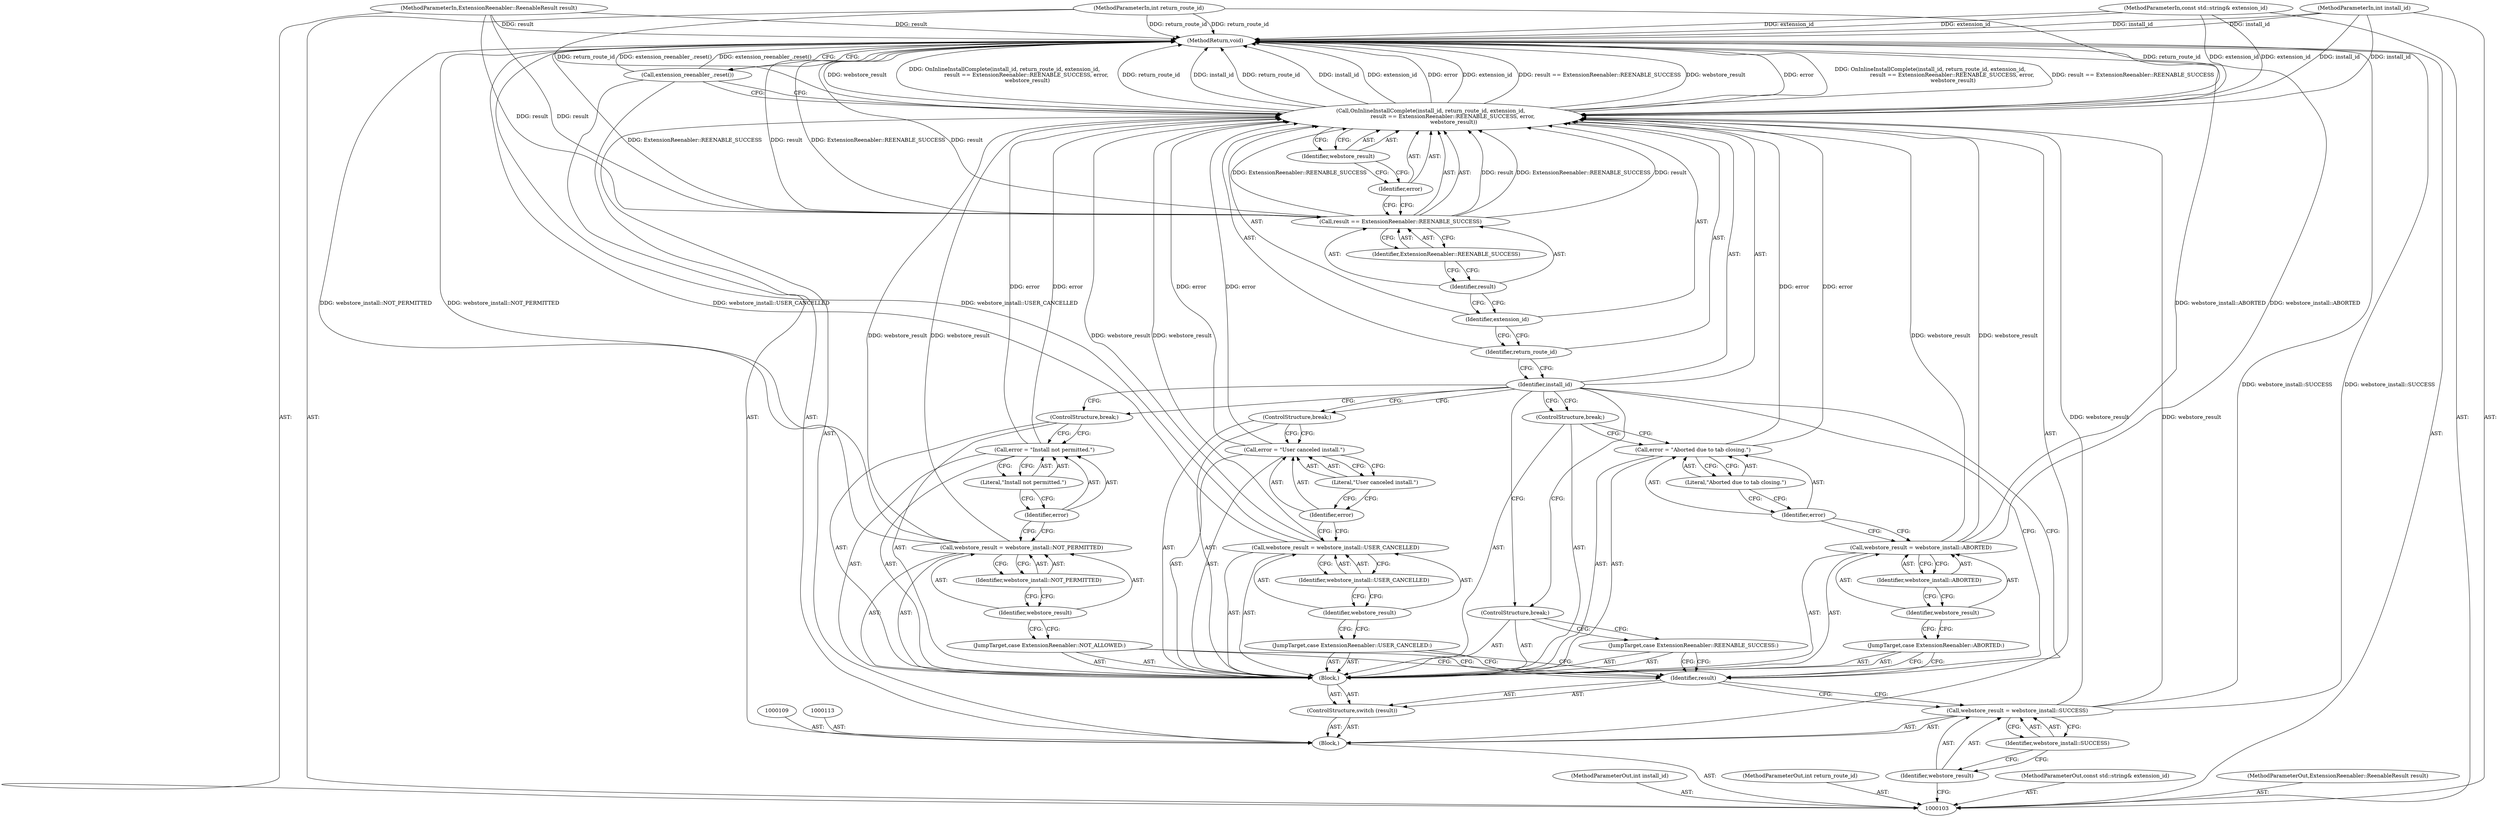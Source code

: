 digraph "0_Chrome_d30a8bd191f17b61938fc87890bffc80049b0774_2" {
"1000153" [label="(MethodReturn,void)"];
"1000104" [label="(MethodParameterIn,int install_id)"];
"1000185" [label="(MethodParameterOut,int install_id)"];
"1000119" [label="(JumpTarget,case ExtensionReenabler::USER_CANCELED:)"];
"1000122" [label="(Identifier,webstore_install::USER_CANCELLED)"];
"1000120" [label="(Call,webstore_result = webstore_install::USER_CANCELLED)"];
"1000121" [label="(Identifier,webstore_result)"];
"1000125" [label="(Literal,\"User canceled install.\")"];
"1000123" [label="(Call,error = \"User canceled install.\")"];
"1000124" [label="(Identifier,error)"];
"1000126" [label="(ControlStructure,break;)"];
"1000127" [label="(JumpTarget,case ExtensionReenabler::NOT_ALLOWED:)"];
"1000130" [label="(Identifier,webstore_install::NOT_PERMITTED)"];
"1000128" [label="(Call,webstore_result = webstore_install::NOT_PERMITTED)"];
"1000129" [label="(Identifier,webstore_result)"];
"1000133" [label="(Literal,\"Install not permitted.\")"];
"1000131" [label="(Call,error = \"Install not permitted.\")"];
"1000132" [label="(Identifier,error)"];
"1000134" [label="(ControlStructure,break;)"];
"1000135" [label="(JumpTarget,case ExtensionReenabler::ABORTED:)"];
"1000138" [label="(Identifier,webstore_install::ABORTED)"];
"1000136" [label="(Call,webstore_result = webstore_install::ABORTED)"];
"1000137" [label="(Identifier,webstore_result)"];
"1000105" [label="(MethodParameterIn,int return_route_id)"];
"1000186" [label="(MethodParameterOut,int return_route_id)"];
"1000141" [label="(Literal,\"Aborted due to tab closing.\")"];
"1000139" [label="(Call,error = \"Aborted due to tab closing.\")"];
"1000140" [label="(Identifier,error)"];
"1000142" [label="(ControlStructure,break;)"];
"1000143" [label="(Call,OnInlineInstallComplete(install_id, return_route_id, extension_id,\n                          result == ExtensionReenabler::REENABLE_SUCCESS, error,\n                           webstore_result))"];
"1000144" [label="(Identifier,install_id)"];
"1000145" [label="(Identifier,return_route_id)"];
"1000146" [label="(Identifier,extension_id)"];
"1000147" [label="(Call,result == ExtensionReenabler::REENABLE_SUCCESS)"];
"1000148" [label="(Identifier,result)"];
"1000149" [label="(Identifier,ExtensionReenabler::REENABLE_SUCCESS)"];
"1000150" [label="(Identifier,error)"];
"1000151" [label="(Identifier,webstore_result)"];
"1000152" [label="(Call,extension_reenabler_.reset())"];
"1000106" [label="(MethodParameterIn,const std::string& extension_id)"];
"1000187" [label="(MethodParameterOut,const std::string& extension_id)"];
"1000107" [label="(MethodParameterIn,ExtensionReenabler::ReenableResult result)"];
"1000188" [label="(MethodParameterOut,ExtensionReenabler::ReenableResult result)"];
"1000108" [label="(Block,)"];
"1000110" [label="(Call,webstore_result = webstore_install::SUCCESS)"];
"1000111" [label="(Identifier,webstore_result)"];
"1000112" [label="(Identifier,webstore_install::SUCCESS)"];
"1000115" [label="(Identifier,result)"];
"1000116" [label="(Block,)"];
"1000114" [label="(ControlStructure,switch (result))"];
"1000117" [label="(JumpTarget,case ExtensionReenabler::REENABLE_SUCCESS:)"];
"1000118" [label="(ControlStructure,break;)"];
"1000153" -> "1000103"  [label="AST: "];
"1000153" -> "1000152"  [label="CFG: "];
"1000128" -> "1000153"  [label="DDG: webstore_install::NOT_PERMITTED"];
"1000104" -> "1000153"  [label="DDG: install_id"];
"1000105" -> "1000153"  [label="DDG: return_route_id"];
"1000152" -> "1000153"  [label="DDG: extension_reenabler_.reset()"];
"1000143" -> "1000153"  [label="DDG: install_id"];
"1000143" -> "1000153"  [label="DDG: error"];
"1000143" -> "1000153"  [label="DDG: extension_id"];
"1000143" -> "1000153"  [label="DDG: result == ExtensionReenabler::REENABLE_SUCCESS"];
"1000143" -> "1000153"  [label="DDG: webstore_result"];
"1000143" -> "1000153"  [label="DDG: OnInlineInstallComplete(install_id, return_route_id, extension_id,\n                          result == ExtensionReenabler::REENABLE_SUCCESS, error,\n                           webstore_result)"];
"1000143" -> "1000153"  [label="DDG: return_route_id"];
"1000110" -> "1000153"  [label="DDG: webstore_install::SUCCESS"];
"1000106" -> "1000153"  [label="DDG: extension_id"];
"1000107" -> "1000153"  [label="DDG: result"];
"1000147" -> "1000153"  [label="DDG: ExtensionReenabler::REENABLE_SUCCESS"];
"1000147" -> "1000153"  [label="DDG: result"];
"1000120" -> "1000153"  [label="DDG: webstore_install::USER_CANCELLED"];
"1000136" -> "1000153"  [label="DDG: webstore_install::ABORTED"];
"1000104" -> "1000103"  [label="AST: "];
"1000104" -> "1000153"  [label="DDG: install_id"];
"1000104" -> "1000143"  [label="DDG: install_id"];
"1000185" -> "1000103"  [label="AST: "];
"1000119" -> "1000116"  [label="AST: "];
"1000119" -> "1000115"  [label="CFG: "];
"1000121" -> "1000119"  [label="CFG: "];
"1000122" -> "1000120"  [label="AST: "];
"1000122" -> "1000121"  [label="CFG: "];
"1000120" -> "1000122"  [label="CFG: "];
"1000120" -> "1000116"  [label="AST: "];
"1000120" -> "1000122"  [label="CFG: "];
"1000121" -> "1000120"  [label="AST: "];
"1000122" -> "1000120"  [label="AST: "];
"1000124" -> "1000120"  [label="CFG: "];
"1000120" -> "1000153"  [label="DDG: webstore_install::USER_CANCELLED"];
"1000120" -> "1000143"  [label="DDG: webstore_result"];
"1000121" -> "1000120"  [label="AST: "];
"1000121" -> "1000119"  [label="CFG: "];
"1000122" -> "1000121"  [label="CFG: "];
"1000125" -> "1000123"  [label="AST: "];
"1000125" -> "1000124"  [label="CFG: "];
"1000123" -> "1000125"  [label="CFG: "];
"1000123" -> "1000116"  [label="AST: "];
"1000123" -> "1000125"  [label="CFG: "];
"1000124" -> "1000123"  [label="AST: "];
"1000125" -> "1000123"  [label="AST: "];
"1000126" -> "1000123"  [label="CFG: "];
"1000123" -> "1000143"  [label="DDG: error"];
"1000124" -> "1000123"  [label="AST: "];
"1000124" -> "1000120"  [label="CFG: "];
"1000125" -> "1000124"  [label="CFG: "];
"1000126" -> "1000116"  [label="AST: "];
"1000126" -> "1000123"  [label="CFG: "];
"1000144" -> "1000126"  [label="CFG: "];
"1000127" -> "1000116"  [label="AST: "];
"1000127" -> "1000115"  [label="CFG: "];
"1000129" -> "1000127"  [label="CFG: "];
"1000130" -> "1000128"  [label="AST: "];
"1000130" -> "1000129"  [label="CFG: "];
"1000128" -> "1000130"  [label="CFG: "];
"1000128" -> "1000116"  [label="AST: "];
"1000128" -> "1000130"  [label="CFG: "];
"1000129" -> "1000128"  [label="AST: "];
"1000130" -> "1000128"  [label="AST: "];
"1000132" -> "1000128"  [label="CFG: "];
"1000128" -> "1000153"  [label="DDG: webstore_install::NOT_PERMITTED"];
"1000128" -> "1000143"  [label="DDG: webstore_result"];
"1000129" -> "1000128"  [label="AST: "];
"1000129" -> "1000127"  [label="CFG: "];
"1000130" -> "1000129"  [label="CFG: "];
"1000133" -> "1000131"  [label="AST: "];
"1000133" -> "1000132"  [label="CFG: "];
"1000131" -> "1000133"  [label="CFG: "];
"1000131" -> "1000116"  [label="AST: "];
"1000131" -> "1000133"  [label="CFG: "];
"1000132" -> "1000131"  [label="AST: "];
"1000133" -> "1000131"  [label="AST: "];
"1000134" -> "1000131"  [label="CFG: "];
"1000131" -> "1000143"  [label="DDG: error"];
"1000132" -> "1000131"  [label="AST: "];
"1000132" -> "1000128"  [label="CFG: "];
"1000133" -> "1000132"  [label="CFG: "];
"1000134" -> "1000116"  [label="AST: "];
"1000134" -> "1000131"  [label="CFG: "];
"1000144" -> "1000134"  [label="CFG: "];
"1000135" -> "1000116"  [label="AST: "];
"1000135" -> "1000115"  [label="CFG: "];
"1000137" -> "1000135"  [label="CFG: "];
"1000138" -> "1000136"  [label="AST: "];
"1000138" -> "1000137"  [label="CFG: "];
"1000136" -> "1000138"  [label="CFG: "];
"1000136" -> "1000116"  [label="AST: "];
"1000136" -> "1000138"  [label="CFG: "];
"1000137" -> "1000136"  [label="AST: "];
"1000138" -> "1000136"  [label="AST: "];
"1000140" -> "1000136"  [label="CFG: "];
"1000136" -> "1000153"  [label="DDG: webstore_install::ABORTED"];
"1000136" -> "1000143"  [label="DDG: webstore_result"];
"1000137" -> "1000136"  [label="AST: "];
"1000137" -> "1000135"  [label="CFG: "];
"1000138" -> "1000137"  [label="CFG: "];
"1000105" -> "1000103"  [label="AST: "];
"1000105" -> "1000153"  [label="DDG: return_route_id"];
"1000105" -> "1000143"  [label="DDG: return_route_id"];
"1000186" -> "1000103"  [label="AST: "];
"1000141" -> "1000139"  [label="AST: "];
"1000141" -> "1000140"  [label="CFG: "];
"1000139" -> "1000141"  [label="CFG: "];
"1000139" -> "1000116"  [label="AST: "];
"1000139" -> "1000141"  [label="CFG: "];
"1000140" -> "1000139"  [label="AST: "];
"1000141" -> "1000139"  [label="AST: "];
"1000142" -> "1000139"  [label="CFG: "];
"1000139" -> "1000143"  [label="DDG: error"];
"1000140" -> "1000139"  [label="AST: "];
"1000140" -> "1000136"  [label="CFG: "];
"1000141" -> "1000140"  [label="CFG: "];
"1000142" -> "1000116"  [label="AST: "];
"1000142" -> "1000139"  [label="CFG: "];
"1000144" -> "1000142"  [label="CFG: "];
"1000143" -> "1000108"  [label="AST: "];
"1000143" -> "1000151"  [label="CFG: "];
"1000144" -> "1000143"  [label="AST: "];
"1000145" -> "1000143"  [label="AST: "];
"1000146" -> "1000143"  [label="AST: "];
"1000147" -> "1000143"  [label="AST: "];
"1000150" -> "1000143"  [label="AST: "];
"1000151" -> "1000143"  [label="AST: "];
"1000152" -> "1000143"  [label="CFG: "];
"1000143" -> "1000153"  [label="DDG: install_id"];
"1000143" -> "1000153"  [label="DDG: error"];
"1000143" -> "1000153"  [label="DDG: extension_id"];
"1000143" -> "1000153"  [label="DDG: result == ExtensionReenabler::REENABLE_SUCCESS"];
"1000143" -> "1000153"  [label="DDG: webstore_result"];
"1000143" -> "1000153"  [label="DDG: OnInlineInstallComplete(install_id, return_route_id, extension_id,\n                          result == ExtensionReenabler::REENABLE_SUCCESS, error,\n                           webstore_result)"];
"1000143" -> "1000153"  [label="DDG: return_route_id"];
"1000104" -> "1000143"  [label="DDG: install_id"];
"1000105" -> "1000143"  [label="DDG: return_route_id"];
"1000106" -> "1000143"  [label="DDG: extension_id"];
"1000147" -> "1000143"  [label="DDG: result"];
"1000147" -> "1000143"  [label="DDG: ExtensionReenabler::REENABLE_SUCCESS"];
"1000131" -> "1000143"  [label="DDG: error"];
"1000139" -> "1000143"  [label="DDG: error"];
"1000123" -> "1000143"  [label="DDG: error"];
"1000128" -> "1000143"  [label="DDG: webstore_result"];
"1000120" -> "1000143"  [label="DDG: webstore_result"];
"1000110" -> "1000143"  [label="DDG: webstore_result"];
"1000136" -> "1000143"  [label="DDG: webstore_result"];
"1000144" -> "1000143"  [label="AST: "];
"1000144" -> "1000115"  [label="CFG: "];
"1000144" -> "1000118"  [label="CFG: "];
"1000144" -> "1000126"  [label="CFG: "];
"1000144" -> "1000134"  [label="CFG: "];
"1000144" -> "1000142"  [label="CFG: "];
"1000145" -> "1000144"  [label="CFG: "];
"1000145" -> "1000143"  [label="AST: "];
"1000145" -> "1000144"  [label="CFG: "];
"1000146" -> "1000145"  [label="CFG: "];
"1000146" -> "1000143"  [label="AST: "];
"1000146" -> "1000145"  [label="CFG: "];
"1000148" -> "1000146"  [label="CFG: "];
"1000147" -> "1000143"  [label="AST: "];
"1000147" -> "1000149"  [label="CFG: "];
"1000148" -> "1000147"  [label="AST: "];
"1000149" -> "1000147"  [label="AST: "];
"1000150" -> "1000147"  [label="CFG: "];
"1000147" -> "1000153"  [label="DDG: ExtensionReenabler::REENABLE_SUCCESS"];
"1000147" -> "1000153"  [label="DDG: result"];
"1000147" -> "1000143"  [label="DDG: result"];
"1000147" -> "1000143"  [label="DDG: ExtensionReenabler::REENABLE_SUCCESS"];
"1000107" -> "1000147"  [label="DDG: result"];
"1000148" -> "1000147"  [label="AST: "];
"1000148" -> "1000146"  [label="CFG: "];
"1000149" -> "1000148"  [label="CFG: "];
"1000149" -> "1000147"  [label="AST: "];
"1000149" -> "1000148"  [label="CFG: "];
"1000147" -> "1000149"  [label="CFG: "];
"1000150" -> "1000143"  [label="AST: "];
"1000150" -> "1000147"  [label="CFG: "];
"1000151" -> "1000150"  [label="CFG: "];
"1000151" -> "1000143"  [label="AST: "];
"1000151" -> "1000150"  [label="CFG: "];
"1000143" -> "1000151"  [label="CFG: "];
"1000152" -> "1000108"  [label="AST: "];
"1000152" -> "1000143"  [label="CFG: "];
"1000153" -> "1000152"  [label="CFG: "];
"1000152" -> "1000153"  [label="DDG: extension_reenabler_.reset()"];
"1000106" -> "1000103"  [label="AST: "];
"1000106" -> "1000153"  [label="DDG: extension_id"];
"1000106" -> "1000143"  [label="DDG: extension_id"];
"1000187" -> "1000103"  [label="AST: "];
"1000107" -> "1000103"  [label="AST: "];
"1000107" -> "1000153"  [label="DDG: result"];
"1000107" -> "1000147"  [label="DDG: result"];
"1000188" -> "1000103"  [label="AST: "];
"1000108" -> "1000103"  [label="AST: "];
"1000109" -> "1000108"  [label="AST: "];
"1000110" -> "1000108"  [label="AST: "];
"1000113" -> "1000108"  [label="AST: "];
"1000114" -> "1000108"  [label="AST: "];
"1000143" -> "1000108"  [label="AST: "];
"1000152" -> "1000108"  [label="AST: "];
"1000110" -> "1000108"  [label="AST: "];
"1000110" -> "1000112"  [label="CFG: "];
"1000111" -> "1000110"  [label="AST: "];
"1000112" -> "1000110"  [label="AST: "];
"1000115" -> "1000110"  [label="CFG: "];
"1000110" -> "1000153"  [label="DDG: webstore_install::SUCCESS"];
"1000110" -> "1000143"  [label="DDG: webstore_result"];
"1000111" -> "1000110"  [label="AST: "];
"1000111" -> "1000103"  [label="CFG: "];
"1000112" -> "1000111"  [label="CFG: "];
"1000112" -> "1000110"  [label="AST: "];
"1000112" -> "1000111"  [label="CFG: "];
"1000110" -> "1000112"  [label="CFG: "];
"1000115" -> "1000114"  [label="AST: "];
"1000115" -> "1000110"  [label="CFG: "];
"1000117" -> "1000115"  [label="CFG: "];
"1000119" -> "1000115"  [label="CFG: "];
"1000127" -> "1000115"  [label="CFG: "];
"1000135" -> "1000115"  [label="CFG: "];
"1000144" -> "1000115"  [label="CFG: "];
"1000116" -> "1000114"  [label="AST: "];
"1000117" -> "1000116"  [label="AST: "];
"1000118" -> "1000116"  [label="AST: "];
"1000119" -> "1000116"  [label="AST: "];
"1000120" -> "1000116"  [label="AST: "];
"1000123" -> "1000116"  [label="AST: "];
"1000126" -> "1000116"  [label="AST: "];
"1000127" -> "1000116"  [label="AST: "];
"1000128" -> "1000116"  [label="AST: "];
"1000131" -> "1000116"  [label="AST: "];
"1000134" -> "1000116"  [label="AST: "];
"1000135" -> "1000116"  [label="AST: "];
"1000136" -> "1000116"  [label="AST: "];
"1000139" -> "1000116"  [label="AST: "];
"1000142" -> "1000116"  [label="AST: "];
"1000114" -> "1000108"  [label="AST: "];
"1000115" -> "1000114"  [label="AST: "];
"1000116" -> "1000114"  [label="AST: "];
"1000117" -> "1000116"  [label="AST: "];
"1000117" -> "1000115"  [label="CFG: "];
"1000118" -> "1000117"  [label="CFG: "];
"1000118" -> "1000116"  [label="AST: "];
"1000118" -> "1000117"  [label="CFG: "];
"1000144" -> "1000118"  [label="CFG: "];
}
